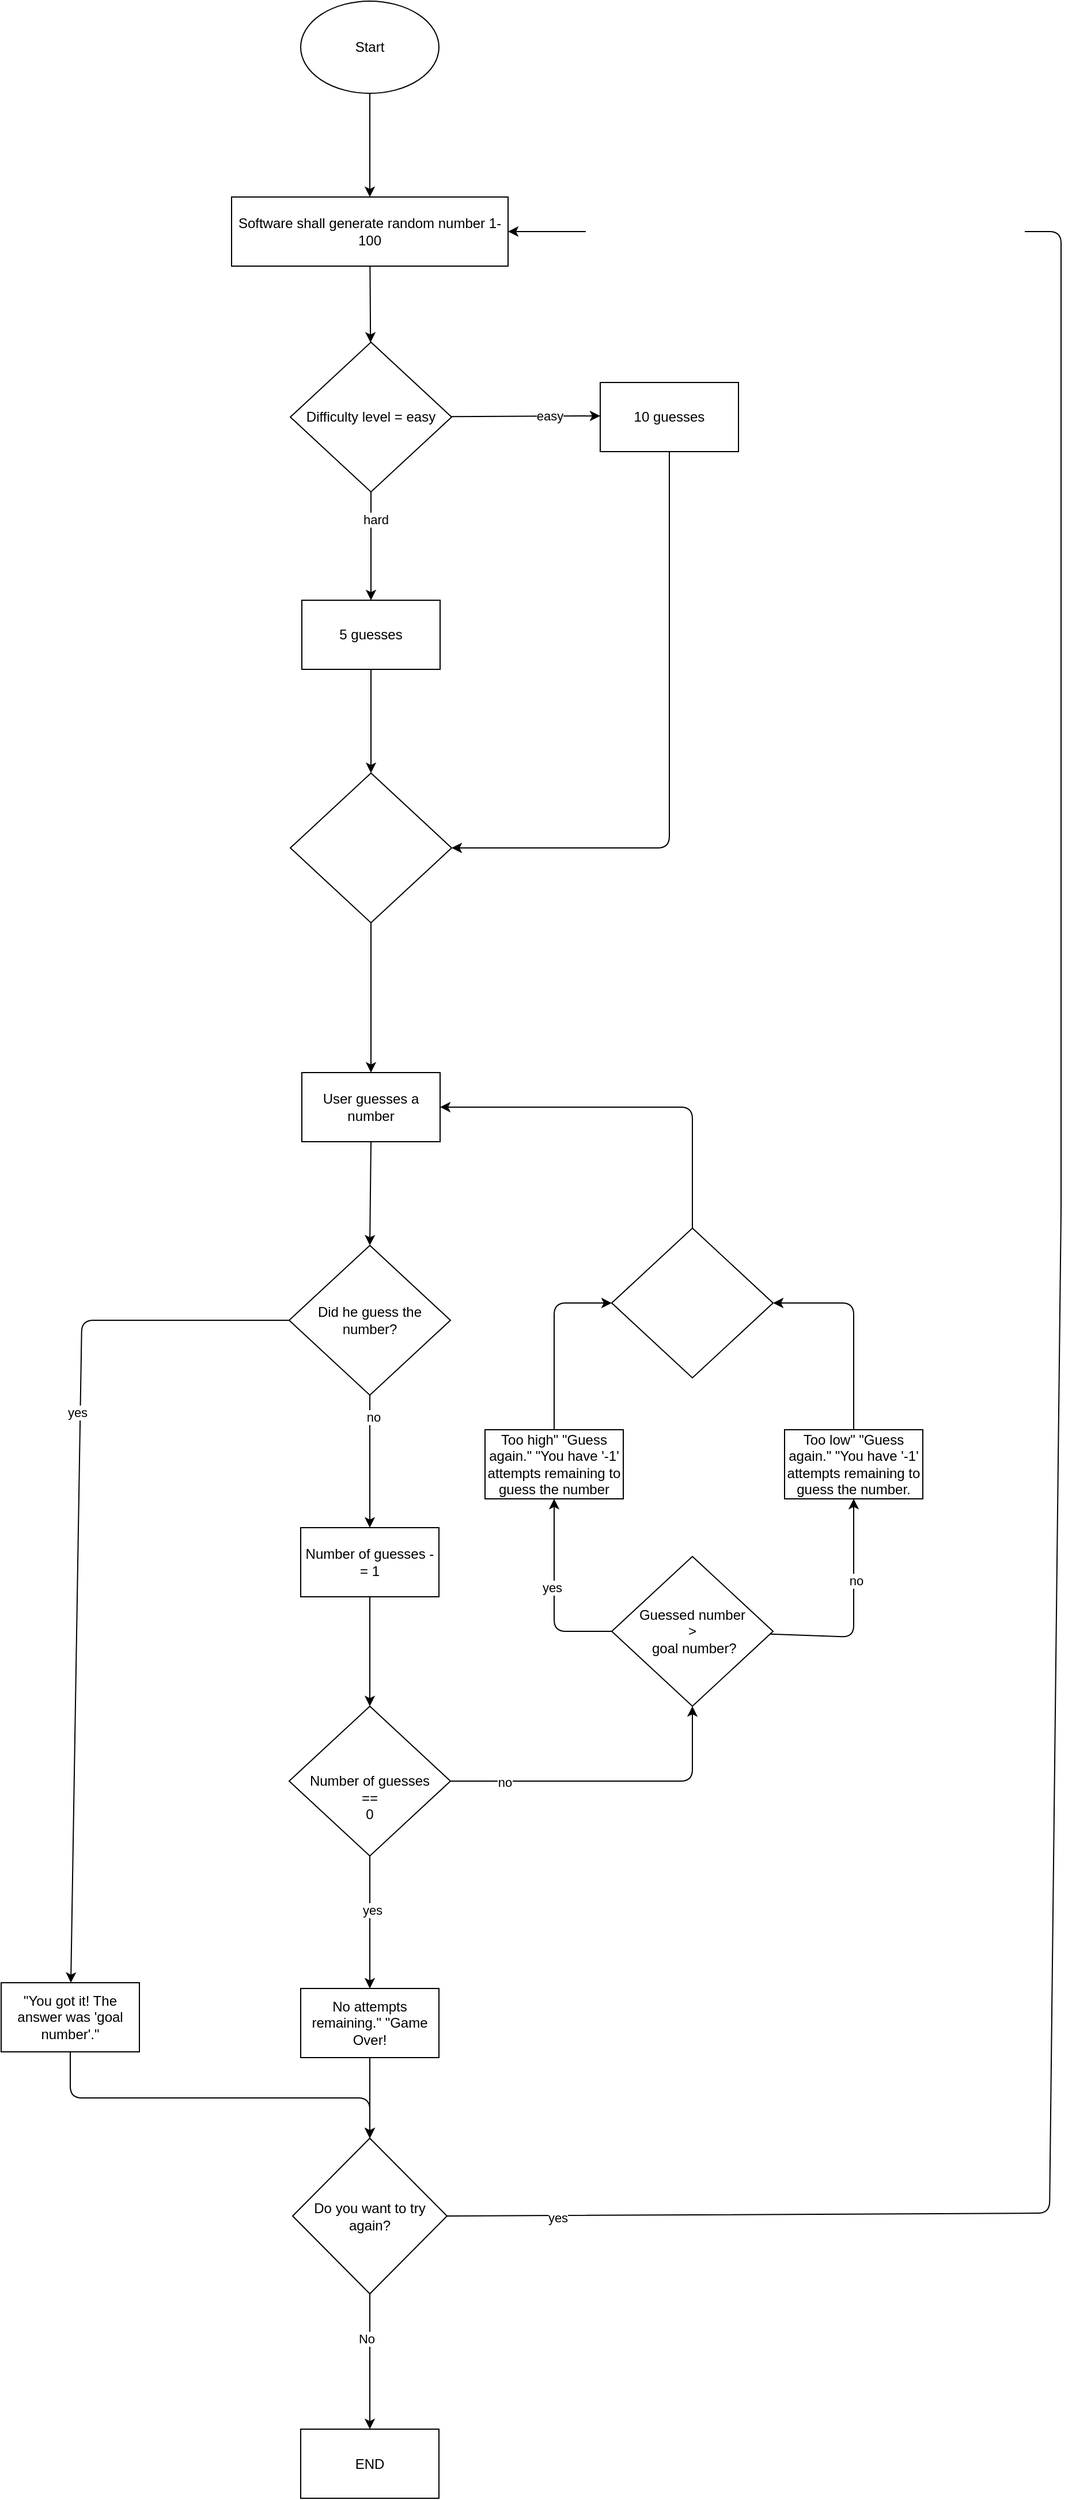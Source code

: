 <mxfile>
    <diagram id="xk_hhjKKUAzSmA2FoX3S" name="Page-1">
        <mxGraphModel dx="1507" dy="1039" grid="1" gridSize="10" guides="1" tooltips="1" connect="1" arrows="1" fold="1" page="1" pageScale="1" pageWidth="850" pageHeight="1100" math="0" shadow="0">
            <root>
                <mxCell id="0"/>
                <mxCell id="1" parent="0"/>
                <mxCell id="8" value="" style="edgeStyle=none;html=1;" edge="1" parent="1" source="6" target="7">
                    <mxGeometry relative="1" as="geometry"/>
                </mxCell>
                <mxCell id="6" value="Start" style="ellipse;whiteSpace=wrap;html=1;" vertex="1" parent="1">
                    <mxGeometry x="380" y="40" width="120" height="80" as="geometry"/>
                </mxCell>
                <mxCell id="10" value="" style="edgeStyle=none;html=1;" edge="1" parent="1" source="7" target="9">
                    <mxGeometry relative="1" as="geometry"/>
                </mxCell>
                <mxCell id="7" value="Software shall generate random number 1-100" style="whiteSpace=wrap;html=1;" vertex="1" parent="1">
                    <mxGeometry x="320" y="210" width="240" height="60" as="geometry"/>
                </mxCell>
                <mxCell id="12" value="" style="edgeStyle=none;html=1;" edge="1" parent="1" source="9" target="11">
                    <mxGeometry relative="1" as="geometry">
                        <Array as="points">
                            <mxPoint x="640" y="400"/>
                        </Array>
                    </mxGeometry>
                </mxCell>
                <mxCell id="32" value="easy" style="edgeLabel;html=1;align=center;verticalAlign=middle;resizable=0;points=[];" vertex="1" connectable="0" parent="12">
                    <mxGeometry x="0.32" relative="1" as="geometry">
                        <mxPoint as="offset"/>
                    </mxGeometry>
                </mxCell>
                <mxCell id="17" style="edgeStyle=none;html=1;exitX=0.5;exitY=1;exitDx=0;exitDy=0;entryX=0.5;entryY=0;entryDx=0;entryDy=0;" edge="1" parent="1" source="9" target="14">
                    <mxGeometry relative="1" as="geometry"/>
                </mxCell>
                <mxCell id="33" value="hard" style="edgeLabel;html=1;align=center;verticalAlign=middle;resizable=0;points=[];" vertex="1" connectable="0" parent="17">
                    <mxGeometry x="-0.489" y="4" relative="1" as="geometry">
                        <mxPoint as="offset"/>
                    </mxGeometry>
                </mxCell>
                <mxCell id="9" value="Difficulty level = easy" style="rhombus;whiteSpace=wrap;html=1;" vertex="1" parent="1">
                    <mxGeometry x="371" y="336" width="140" height="130" as="geometry"/>
                </mxCell>
                <mxCell id="21" style="edgeStyle=none;html=1;exitX=0.5;exitY=1;exitDx=0;exitDy=0;entryX=1;entryY=0.5;entryDx=0;entryDy=0;" edge="1" parent="1" source="11" target="19">
                    <mxGeometry relative="1" as="geometry">
                        <Array as="points">
                            <mxPoint x="700" y="775"/>
                        </Array>
                    </mxGeometry>
                </mxCell>
                <mxCell id="11" value="10 guesses" style="whiteSpace=wrap;html=1;" vertex="1" parent="1">
                    <mxGeometry x="640" y="371" width="120" height="60" as="geometry"/>
                </mxCell>
                <mxCell id="20" style="edgeStyle=none;html=1;exitX=0.5;exitY=1;exitDx=0;exitDy=0;entryX=0.5;entryY=0;entryDx=0;entryDy=0;" edge="1" parent="1" source="14" target="19">
                    <mxGeometry relative="1" as="geometry"/>
                </mxCell>
                <mxCell id="14" value="5 guesses" style="whiteSpace=wrap;html=1;" vertex="1" parent="1">
                    <mxGeometry x="381" y="560" width="120" height="60" as="geometry"/>
                </mxCell>
                <mxCell id="25" style="edgeStyle=none;html=1;exitX=0.5;exitY=1;exitDx=0;exitDy=0;entryX=0.5;entryY=0;entryDx=0;entryDy=0;" edge="1" parent="1" source="19" target="26">
                    <mxGeometry relative="1" as="geometry">
                        <mxPoint x="441" y="970" as="targetPoint"/>
                    </mxGeometry>
                </mxCell>
                <mxCell id="19" value="" style="rhombus;whiteSpace=wrap;html=1;" vertex="1" parent="1">
                    <mxGeometry x="371" y="710" width="140" height="130" as="geometry"/>
                </mxCell>
                <mxCell id="28" style="edgeStyle=none;html=1;exitX=0.5;exitY=1;exitDx=0;exitDy=0;entryX=0.5;entryY=0;entryDx=0;entryDy=0;" edge="1" parent="1" source="26" target="27">
                    <mxGeometry relative="1" as="geometry"/>
                </mxCell>
                <mxCell id="26" value="User guesses a number" style="whiteSpace=wrap;html=1;" vertex="1" parent="1">
                    <mxGeometry x="381" y="970" width="120" height="60" as="geometry"/>
                </mxCell>
                <mxCell id="30" value="" style="edgeStyle=none;html=1;" edge="1" parent="1" source="27" target="29">
                    <mxGeometry relative="1" as="geometry">
                        <Array as="points">
                            <mxPoint x="190" y="1185"/>
                        </Array>
                    </mxGeometry>
                </mxCell>
                <mxCell id="31" value="yes" style="edgeLabel;html=1;align=center;verticalAlign=middle;resizable=0;points=[];" vertex="1" connectable="0" parent="30">
                    <mxGeometry x="-0.311" y="-3" relative="1" as="geometry">
                        <mxPoint as="offset"/>
                    </mxGeometry>
                </mxCell>
                <mxCell id="35" value="" style="edgeStyle=none;html=1;" edge="1" parent="1" source="27" target="34">
                    <mxGeometry relative="1" as="geometry"/>
                </mxCell>
                <mxCell id="54" value="no" style="edgeLabel;html=1;align=center;verticalAlign=middle;resizable=0;points=[];" vertex="1" connectable="0" parent="35">
                    <mxGeometry x="-0.67" y="3" relative="1" as="geometry">
                        <mxPoint as="offset"/>
                    </mxGeometry>
                </mxCell>
                <mxCell id="27" value="Did he guess the number?" style="rhombus;whiteSpace=wrap;html=1;" vertex="1" parent="1">
                    <mxGeometry x="370" y="1120" width="140" height="130" as="geometry"/>
                </mxCell>
                <mxCell id="60" style="edgeStyle=none;html=1;entryX=0.5;entryY=0;entryDx=0;entryDy=0;" edge="1" parent="1" source="29" target="58">
                    <mxGeometry relative="1" as="geometry">
                        <mxPoint x="440" y="1946" as="targetPoint"/>
                        <Array as="points">
                            <mxPoint x="180" y="1860"/>
                            <mxPoint x="440" y="1860"/>
                        </Array>
                    </mxGeometry>
                </mxCell>
                <mxCell id="29" value="&quot;You got it! The answer was 'goal number'.&quot;" style="whiteSpace=wrap;html=1;" vertex="1" parent="1">
                    <mxGeometry x="120" y="1760" width="120" height="60" as="geometry"/>
                </mxCell>
                <mxCell id="37" style="edgeStyle=none;html=1;exitX=0.5;exitY=1;exitDx=0;exitDy=0;" edge="1" parent="1" source="34" target="36">
                    <mxGeometry relative="1" as="geometry"/>
                </mxCell>
                <mxCell id="34" value="Number of guesses -= 1" style="whiteSpace=wrap;html=1;" vertex="1" parent="1">
                    <mxGeometry x="380" y="1365" width="120" height="60" as="geometry"/>
                </mxCell>
                <mxCell id="42" style="edgeStyle=none;html=1;exitX=1;exitY=0.5;exitDx=0;exitDy=0;entryX=0.5;entryY=1;entryDx=0;entryDy=0;" edge="1" parent="1" source="36" target="41">
                    <mxGeometry relative="1" as="geometry">
                        <Array as="points">
                            <mxPoint x="720" y="1585"/>
                        </Array>
                    </mxGeometry>
                </mxCell>
                <mxCell id="53" value="no" style="edgeLabel;html=1;align=center;verticalAlign=middle;resizable=0;points=[];" vertex="1" connectable="0" parent="42">
                    <mxGeometry x="0.004" y="-1" relative="1" as="geometry">
                        <mxPoint x="-91" as="offset"/>
                    </mxGeometry>
                </mxCell>
                <mxCell id="56" value="" style="edgeStyle=none;html=1;" edge="1" parent="1" source="36" target="55">
                    <mxGeometry relative="1" as="geometry"/>
                </mxCell>
                <mxCell id="57" value="yes" style="edgeLabel;html=1;align=center;verticalAlign=middle;resizable=0;points=[];" vertex="1" connectable="0" parent="56">
                    <mxGeometry x="-0.183" y="2" relative="1" as="geometry">
                        <mxPoint as="offset"/>
                    </mxGeometry>
                </mxCell>
                <mxCell id="36" value="&lt;br&gt;&lt;br&gt;Number of guesses &lt;br&gt;== &lt;br&gt;0" style="rhombus;whiteSpace=wrap;html=1;" vertex="1" parent="1">
                    <mxGeometry x="370" y="1520" width="140" height="130" as="geometry"/>
                </mxCell>
                <mxCell id="45" value="" style="edgeStyle=none;html=1;" edge="1" parent="1" source="41" target="44">
                    <mxGeometry relative="1" as="geometry">
                        <Array as="points">
                            <mxPoint x="600" y="1455"/>
                        </Array>
                    </mxGeometry>
                </mxCell>
                <mxCell id="49" value="yes" style="edgeLabel;html=1;align=center;verticalAlign=middle;resizable=0;points=[];" vertex="1" connectable="0" parent="45">
                    <mxGeometry x="0.067" y="2" relative="1" as="geometry">
                        <mxPoint as="offset"/>
                    </mxGeometry>
                </mxCell>
                <mxCell id="47" value="" style="edgeStyle=none;html=1;" edge="1" parent="1" source="41" target="46">
                    <mxGeometry relative="1" as="geometry">
                        <Array as="points">
                            <mxPoint x="860" y="1460"/>
                        </Array>
                    </mxGeometry>
                </mxCell>
                <mxCell id="48" value="no" style="edgeLabel;html=1;align=center;verticalAlign=middle;resizable=0;points=[];" vertex="1" connectable="0" parent="47">
                    <mxGeometry x="0.263" y="-2" relative="1" as="geometry">
                        <mxPoint as="offset"/>
                    </mxGeometry>
                </mxCell>
                <mxCell id="41" value="Guessed number &lt;br&gt;&amp;gt;&lt;br&gt;&amp;nbsp;goal number?" style="rhombus;whiteSpace=wrap;html=1;" vertex="1" parent="1">
                    <mxGeometry x="650" y="1390" width="140" height="130" as="geometry"/>
                </mxCell>
                <mxCell id="52" style="edgeStyle=none;html=1;exitX=0.5;exitY=0;exitDx=0;exitDy=0;entryX=1;entryY=0.5;entryDx=0;entryDy=0;" edge="1" parent="1" source="43" target="26">
                    <mxGeometry relative="1" as="geometry">
                        <Array as="points">
                            <mxPoint x="720" y="1000"/>
                        </Array>
                    </mxGeometry>
                </mxCell>
                <mxCell id="43" value="" style="rhombus;whiteSpace=wrap;html=1;" vertex="1" parent="1">
                    <mxGeometry x="650" y="1105" width="140" height="130" as="geometry"/>
                </mxCell>
                <mxCell id="50" style="edgeStyle=none;html=1;exitX=0.5;exitY=0;exitDx=0;exitDy=0;entryX=0;entryY=0.5;entryDx=0;entryDy=0;" edge="1" parent="1" source="44" target="43">
                    <mxGeometry relative="1" as="geometry">
                        <Array as="points">
                            <mxPoint x="600" y="1170"/>
                        </Array>
                    </mxGeometry>
                </mxCell>
                <mxCell id="44" value="Too high&quot; &quot;Guess again.&quot; &quot;You have '-1' attempts remaining to guess the number" style="whiteSpace=wrap;html=1;" vertex="1" parent="1">
                    <mxGeometry x="540" y="1280" width="120" height="60" as="geometry"/>
                </mxCell>
                <mxCell id="51" style="edgeStyle=none;html=1;exitX=0.5;exitY=0;exitDx=0;exitDy=0;entryX=1;entryY=0.5;entryDx=0;entryDy=0;" edge="1" parent="1" source="46" target="43">
                    <mxGeometry relative="1" as="geometry">
                        <Array as="points">
                            <mxPoint x="860" y="1170"/>
                        </Array>
                    </mxGeometry>
                </mxCell>
                <mxCell id="46" value="Too low&quot; &quot;Guess again.&quot; &quot;You have '-1' attempts remaining to guess the number." style="whiteSpace=wrap;html=1;" vertex="1" parent="1">
                    <mxGeometry x="800" y="1280" width="120" height="60" as="geometry"/>
                </mxCell>
                <mxCell id="59" value="" style="edgeStyle=none;html=1;" edge="1" parent="1" source="55" target="58">
                    <mxGeometry relative="1" as="geometry"/>
                </mxCell>
                <mxCell id="55" value="No attempts remaining.&quot; &quot;Game Over!" style="whiteSpace=wrap;html=1;" vertex="1" parent="1">
                    <mxGeometry x="380" y="1765" width="120" height="60" as="geometry"/>
                </mxCell>
                <mxCell id="61" style="edgeStyle=none;html=1;exitX=1;exitY=0.5;exitDx=0;exitDy=0;entryX=1;entryY=0.5;entryDx=0;entryDy=0;" edge="1" parent="1" source="58" target="7">
                    <mxGeometry relative="1" as="geometry">
                        <Array as="points">
                            <mxPoint x="1030" y="1960"/>
                            <mxPoint x="1040" y="1090"/>
                            <mxPoint x="1040" y="240"/>
                        </Array>
                    </mxGeometry>
                </mxCell>
                <mxCell id="62" value="yes" style="edgeLabel;html=1;align=center;verticalAlign=middle;resizable=0;points=[];" vertex="1" connectable="0" parent="61">
                    <mxGeometry x="-0.929" y="-2" relative="1" as="geometry">
                        <mxPoint x="-1" as="offset"/>
                    </mxGeometry>
                </mxCell>
                <mxCell id="64" value="" style="edgeStyle=none;html=1;" edge="1" parent="1" source="58" target="63">
                    <mxGeometry relative="1" as="geometry"/>
                </mxCell>
                <mxCell id="65" value="No" style="edgeLabel;html=1;align=center;verticalAlign=middle;resizable=0;points=[];" vertex="1" connectable="0" parent="64">
                    <mxGeometry x="-0.336" y="-3" relative="1" as="geometry">
                        <mxPoint as="offset"/>
                    </mxGeometry>
                </mxCell>
                <mxCell id="58" value="Do you want to try again?" style="rhombus;whiteSpace=wrap;html=1;" vertex="1" parent="1">
                    <mxGeometry x="373" y="1895" width="134" height="135" as="geometry"/>
                </mxCell>
                <mxCell id="63" value="END" style="whiteSpace=wrap;html=1;" vertex="1" parent="1">
                    <mxGeometry x="380" y="2147.5" width="120" height="60" as="geometry"/>
                </mxCell>
            </root>
        </mxGraphModel>
    </diagram>
</mxfile>